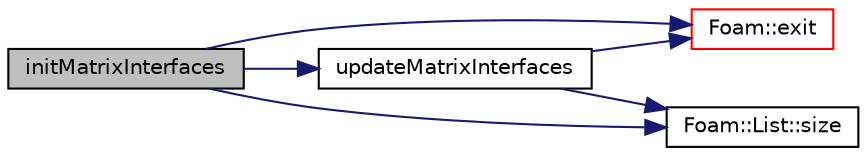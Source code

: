 digraph "initMatrixInterfaces"
{
  bgcolor="transparent";
  edge [fontname="Helvetica",fontsize="10",labelfontname="Helvetica",labelfontsize="10"];
  node [fontname="Helvetica",fontsize="10",shape=record];
  rankdir="LR";
  Node987 [label="initMatrixInterfaces",height=0.2,width=0.4,color="black", fillcolor="grey75", style="filled", fontcolor="black"];
  Node987 -> Node988 [color="midnightblue",fontsize="10",style="solid",fontname="Helvetica"];
  Node988 [label="Foam::exit",height=0.2,width=0.4,color="red",URL="$a21851.html#a06ca7250d8e89caf05243ec094843642"];
  Node987 -> Node1037 [color="midnightblue",fontsize="10",style="solid",fontname="Helvetica"];
  Node1037 [label="Foam::List::size",height=0.2,width=0.4,color="black",URL="$a26833.html#a8a5f6fa29bd4b500caf186f60245b384",tooltip="Override size to be inconsistent with allocated storage. "];
  Node987 -> Node1038 [color="midnightblue",fontsize="10",style="solid",fontname="Helvetica"];
  Node1038 [label="updateMatrixInterfaces",height=0.2,width=0.4,color="black",URL="$a28105.html#a3a8997912184fd6f78a48e21207c9757",tooltip="Update interfaced interfaces for matrix operations. "];
  Node1038 -> Node1037 [color="midnightblue",fontsize="10",style="solid",fontname="Helvetica"];
  Node1038 -> Node988 [color="midnightblue",fontsize="10",style="solid",fontname="Helvetica"];
}
